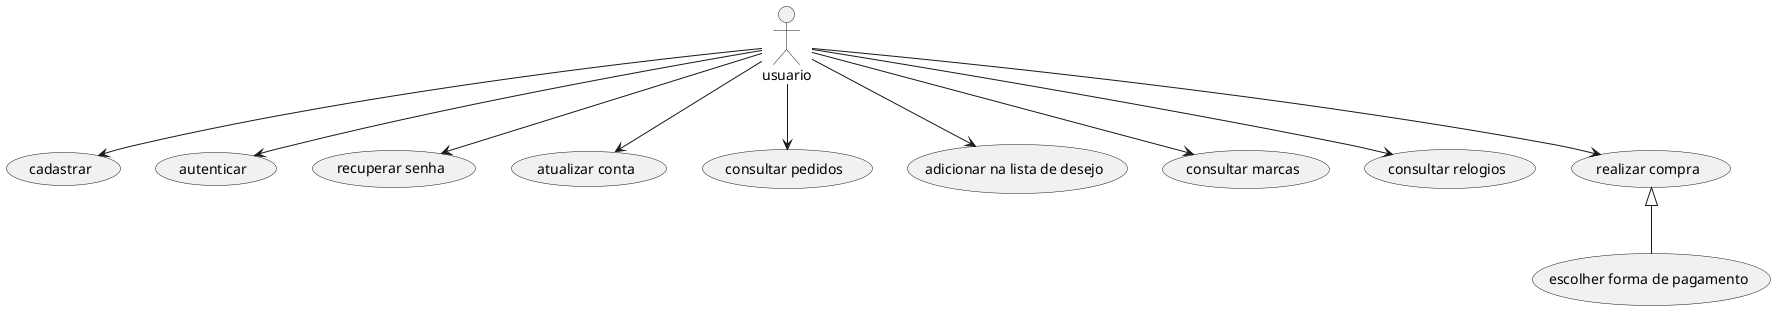 @startuml usuario

actor usuario

' CRUD de Usuário
usuario --> (cadastrar)
usuario --> (autenticar)
usuario --> (recuperar senha)
usuario --> (atualizar conta)
usuario --> (consultar pedidos)
usuario --> (adicionar na lista de desejo)

usuario --> (consultar marcas)
usuario --> (consultar relogios)
usuario --> (realizar compra)

(realizar compra) <|-- (escolher forma de pagamento)

@enduml